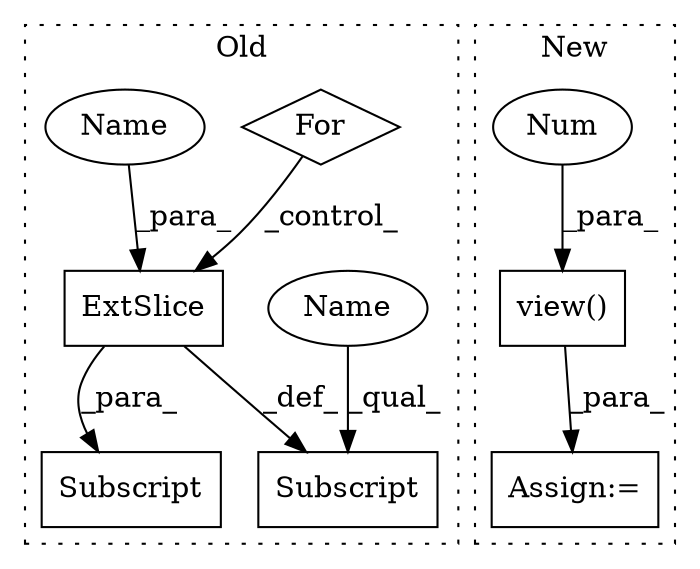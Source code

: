 digraph G {
subgraph cluster0 {
1 [label="ExtSlice" a="85" s="8242" l="1" shape="box"];
4 [label="Subscript" a="63" s="8242,0" l="12,0" shape="box"];
6 [label="For" a="107" s="8174,8220" l="4,22" shape="diamond"];
7 [label="Subscript" a="63" s="8884,0" l="9,0" shape="box"];
8 [label="Name" a="87" s="8884" l="6" shape="ellipse"];
9 [label="Name" a="87" s="8247" l="3" shape="ellipse"];
label = "Old";
style="dotted";
}
subgraph cluster1 {
2 [label="view()" a="75" s="8252,8282" l="7,1" shape="box"];
3 [label="Num" a="76" s="8259" l="2" shape="ellipse"];
5 [label="Assign:=" a="68" s="8306" l="3" shape="box"];
label = "New";
style="dotted";
}
1 -> 4 [label="_para_"];
1 -> 7 [label="_def_"];
2 -> 5 [label="_para_"];
3 -> 2 [label="_para_"];
6 -> 1 [label="_control_"];
8 -> 7 [label="_qual_"];
9 -> 1 [label="_para_"];
}